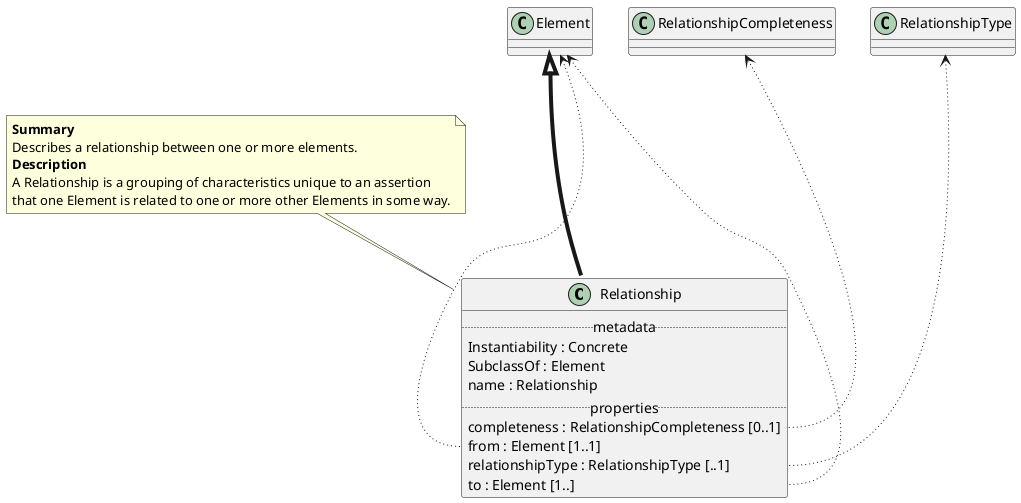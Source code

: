 @startuml
class Relationship {
.. metadata ..
    Instantiability : Concrete
    SubclassOf : Element
    name : Relationship
.. properties ..
    completeness : RelationshipCompleteness [0..1]
    from : Element [1..1]
    relationshipType : RelationshipType [..1]
    to : Element [1..]
}
note top of Relationship
<b>Summary</b>
Describes a relationship between one or more elements.
<b>Description</b>
A Relationship is a grouping of characteristics unique to an assertion
that one Element is related to one or more other Elements in some way.
end note
"Element" <|-[thickness=4]- "Relationship"
"RelationshipCompleteness" <-[dotted]-- "Relationship::completeness"
"Element" <-[dotted]-- "Relationship::from"
"RelationshipType" <-[dotted]-- "Relationship::relationshipType"
"Element" <-[dotted]-- "Relationship::to"
@enduml
